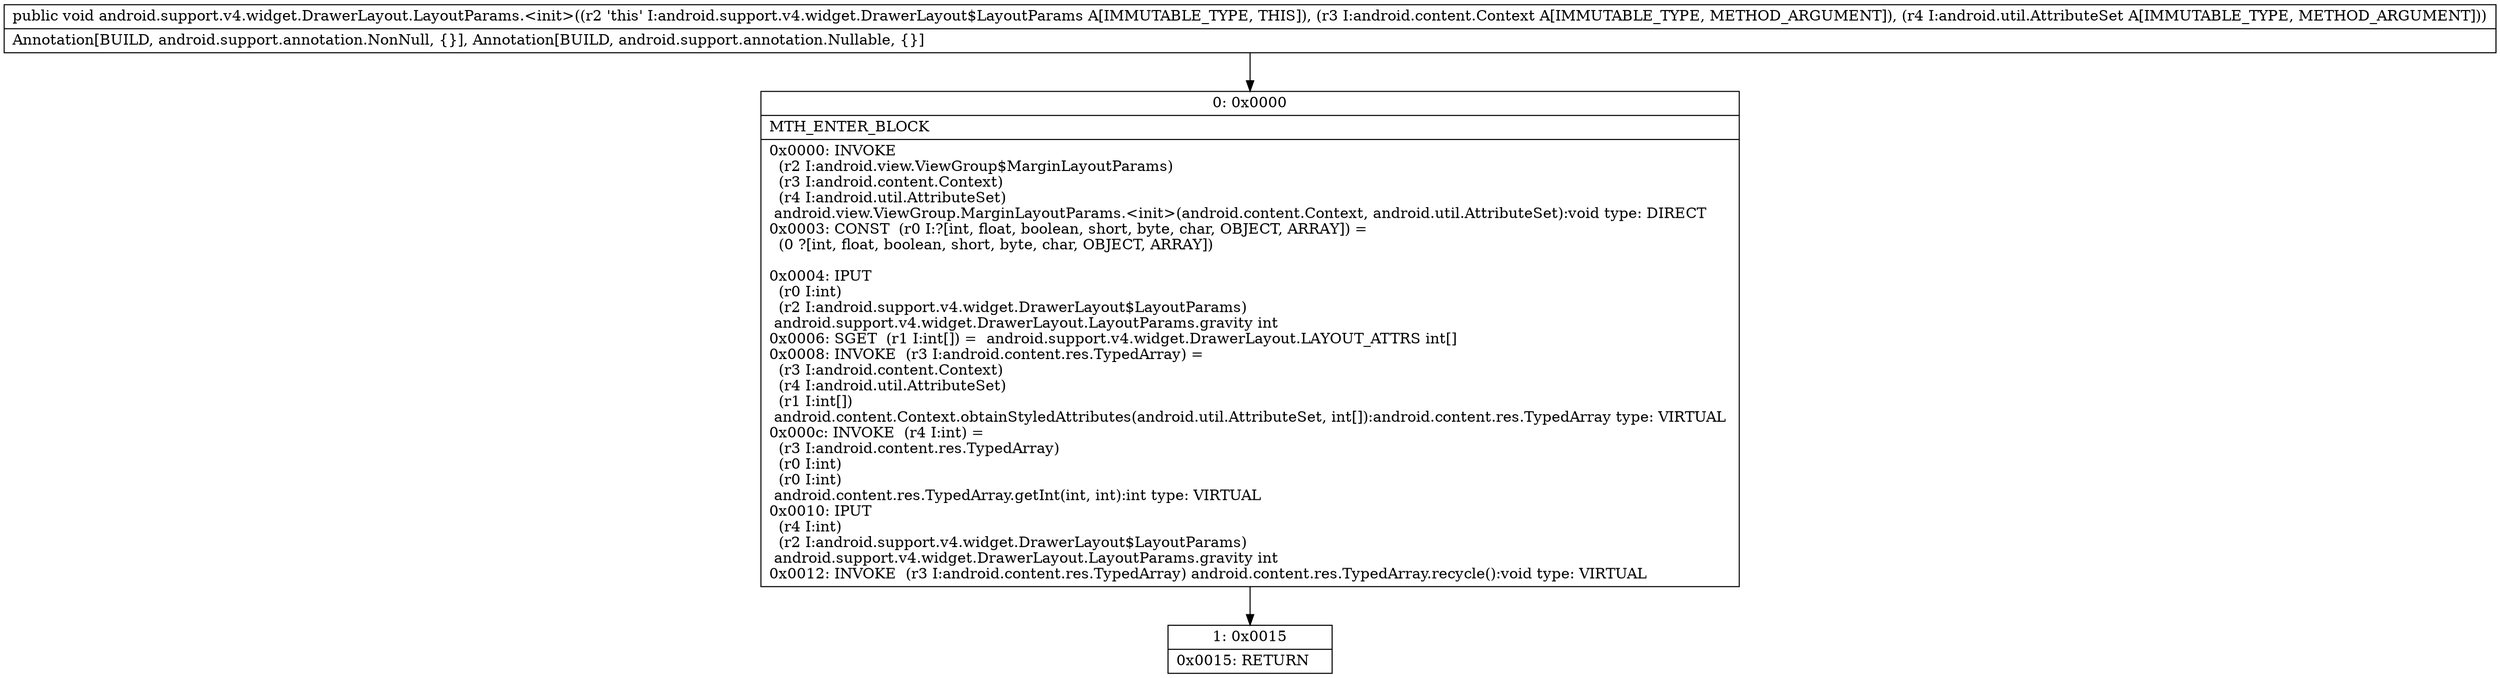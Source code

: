 digraph "CFG forandroid.support.v4.widget.DrawerLayout.LayoutParams.\<init\>(Landroid\/content\/Context;Landroid\/util\/AttributeSet;)V" {
Node_0 [shape=record,label="{0\:\ 0x0000|MTH_ENTER_BLOCK\l|0x0000: INVOKE  \l  (r2 I:android.view.ViewGroup$MarginLayoutParams)\l  (r3 I:android.content.Context)\l  (r4 I:android.util.AttributeSet)\l android.view.ViewGroup.MarginLayoutParams.\<init\>(android.content.Context, android.util.AttributeSet):void type: DIRECT \l0x0003: CONST  (r0 I:?[int, float, boolean, short, byte, char, OBJECT, ARRAY]) = \l  (0 ?[int, float, boolean, short, byte, char, OBJECT, ARRAY])\l \l0x0004: IPUT  \l  (r0 I:int)\l  (r2 I:android.support.v4.widget.DrawerLayout$LayoutParams)\l android.support.v4.widget.DrawerLayout.LayoutParams.gravity int \l0x0006: SGET  (r1 I:int[]) =  android.support.v4.widget.DrawerLayout.LAYOUT_ATTRS int[] \l0x0008: INVOKE  (r3 I:android.content.res.TypedArray) = \l  (r3 I:android.content.Context)\l  (r4 I:android.util.AttributeSet)\l  (r1 I:int[])\l android.content.Context.obtainStyledAttributes(android.util.AttributeSet, int[]):android.content.res.TypedArray type: VIRTUAL \l0x000c: INVOKE  (r4 I:int) = \l  (r3 I:android.content.res.TypedArray)\l  (r0 I:int)\l  (r0 I:int)\l android.content.res.TypedArray.getInt(int, int):int type: VIRTUAL \l0x0010: IPUT  \l  (r4 I:int)\l  (r2 I:android.support.v4.widget.DrawerLayout$LayoutParams)\l android.support.v4.widget.DrawerLayout.LayoutParams.gravity int \l0x0012: INVOKE  (r3 I:android.content.res.TypedArray) android.content.res.TypedArray.recycle():void type: VIRTUAL \l}"];
Node_1 [shape=record,label="{1\:\ 0x0015|0x0015: RETURN   \l}"];
MethodNode[shape=record,label="{public void android.support.v4.widget.DrawerLayout.LayoutParams.\<init\>((r2 'this' I:android.support.v4.widget.DrawerLayout$LayoutParams A[IMMUTABLE_TYPE, THIS]), (r3 I:android.content.Context A[IMMUTABLE_TYPE, METHOD_ARGUMENT]), (r4 I:android.util.AttributeSet A[IMMUTABLE_TYPE, METHOD_ARGUMENT]))  | Annotation[BUILD, android.support.annotation.NonNull, \{\}], Annotation[BUILD, android.support.annotation.Nullable, \{\}]\l}"];
MethodNode -> Node_0;
Node_0 -> Node_1;
}


